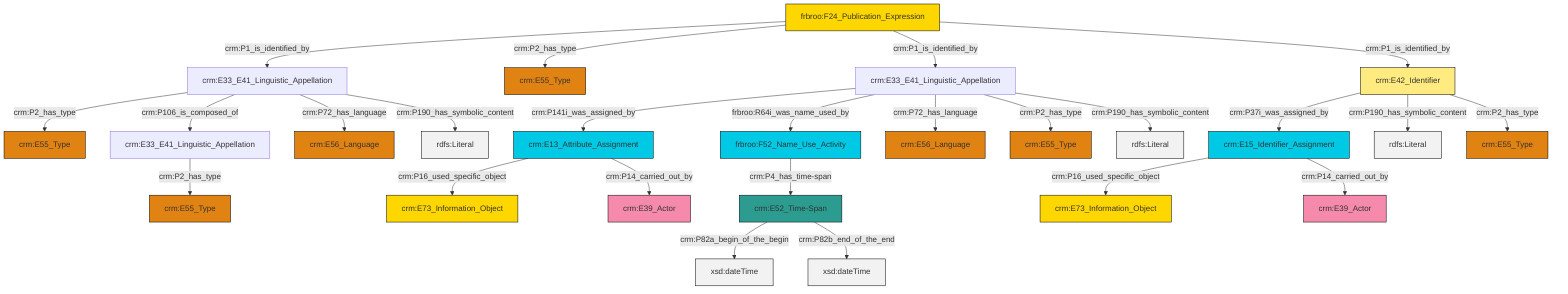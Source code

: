 graph TD
classDef Literal fill:#f2f2f2,stroke:#000000;
classDef CRM_Entity fill:#FFFFFF,stroke:#000000;
classDef Temporal_Entity fill:#00C9E6, stroke:#000000;
classDef Type fill:#E18312, stroke:#000000;
classDef Time-Span fill:#2C9C91, stroke:#000000;
classDef Appellation fill:#FFEB7F, stroke:#000000;
classDef Place fill:#008836, stroke:#000000;
classDef Persistent_Item fill:#B266B2, stroke:#000000;
classDef Conceptual_Object fill:#FFD700, stroke:#000000;
classDef Physical_Thing fill:#D2B48C, stroke:#000000;
classDef Actor fill:#f58aad, stroke:#000000;
classDef PC_Classes fill:#4ce600, stroke:#000000;
classDef Multi fill:#cccccc,stroke:#000000;

2["crm:E52_Time-Span"]:::Time-Span -->|crm:P82a_begin_of_the_begin| 3[xsd:dateTime]:::Literal
17["crm:E15_Identifier_Assignment"]:::Temporal_Entity -->|crm:P16_used_specific_object| 18["crm:E73_Information_Object"]:::Conceptual_Object
4["crm:E13_Attribute_Assignment"]:::Temporal_Entity -->|crm:P16_used_specific_object| 19["crm:E73_Information_Object"]:::Conceptual_Object
25["frbroo:F24_Publication_Expression"]:::Conceptual_Object -->|crm:P1_is_identified_by| 11["crm:E33_E41_Linguistic_Appellation"]:::Default
26["crm:E33_E41_Linguistic_Appellation"]:::Default -->|crm:P141i_was_assigned_by| 4["crm:E13_Attribute_Assignment"]:::Temporal_Entity
26["crm:E33_E41_Linguistic_Appellation"]:::Default -->|frbroo:R64i_was_name_used_by| 0["frbroo:F52_Name_Use_Activity"]:::Temporal_Entity
11["crm:E33_E41_Linguistic_Appellation"]:::Default -->|crm:P2_has_type| 21["crm:E55_Type"]:::Type
25["frbroo:F24_Publication_Expression"]:::Conceptual_Object -->|crm:P2_has_type| 13["crm:E55_Type"]:::Type
11["crm:E33_E41_Linguistic_Appellation"]:::Default -->|crm:P106_is_composed_of| 23["crm:E33_E41_Linguistic_Appellation"]:::Default
23["crm:E33_E41_Linguistic_Appellation"]:::Default -->|crm:P2_has_type| 27["crm:E55_Type"]:::Type
2["crm:E52_Time-Span"]:::Time-Span -->|crm:P82b_end_of_the_end| 30[xsd:dateTime]:::Literal
26["crm:E33_E41_Linguistic_Appellation"]:::Default -->|crm:P72_has_language| 32["crm:E56_Language"]:::Type
9["crm:E42_Identifier"]:::Appellation -->|crm:P37i_was_assigned_by| 17["crm:E15_Identifier_Assignment"]:::Temporal_Entity
9["crm:E42_Identifier"]:::Appellation -->|crm:P190_has_symbolic_content| 38[rdfs:Literal]:::Literal
4["crm:E13_Attribute_Assignment"]:::Temporal_Entity -->|crm:P14_carried_out_by| 35["crm:E39_Actor"]:::Actor
17["crm:E15_Identifier_Assignment"]:::Temporal_Entity -->|crm:P14_carried_out_by| 33["crm:E39_Actor"]:::Actor
9["crm:E42_Identifier"]:::Appellation -->|crm:P2_has_type| 15["crm:E55_Type"]:::Type
11["crm:E33_E41_Linguistic_Appellation"]:::Default -->|crm:P72_has_language| 7["crm:E56_Language"]:::Type
0["frbroo:F52_Name_Use_Activity"]:::Temporal_Entity -->|crm:P4_has_time-span| 2["crm:E52_Time-Span"]:::Time-Span
11["crm:E33_E41_Linguistic_Appellation"]:::Default -->|crm:P190_has_symbolic_content| 40[rdfs:Literal]:::Literal
25["frbroo:F24_Publication_Expression"]:::Conceptual_Object -->|crm:P1_is_identified_by| 26["crm:E33_E41_Linguistic_Appellation"]:::Default
26["crm:E33_E41_Linguistic_Appellation"]:::Default -->|crm:P2_has_type| 42["crm:E55_Type"]:::Type
25["frbroo:F24_Publication_Expression"]:::Conceptual_Object -->|crm:P1_is_identified_by| 9["crm:E42_Identifier"]:::Appellation
26["crm:E33_E41_Linguistic_Appellation"]:::Default -->|crm:P190_has_symbolic_content| 45[rdfs:Literal]:::Literal